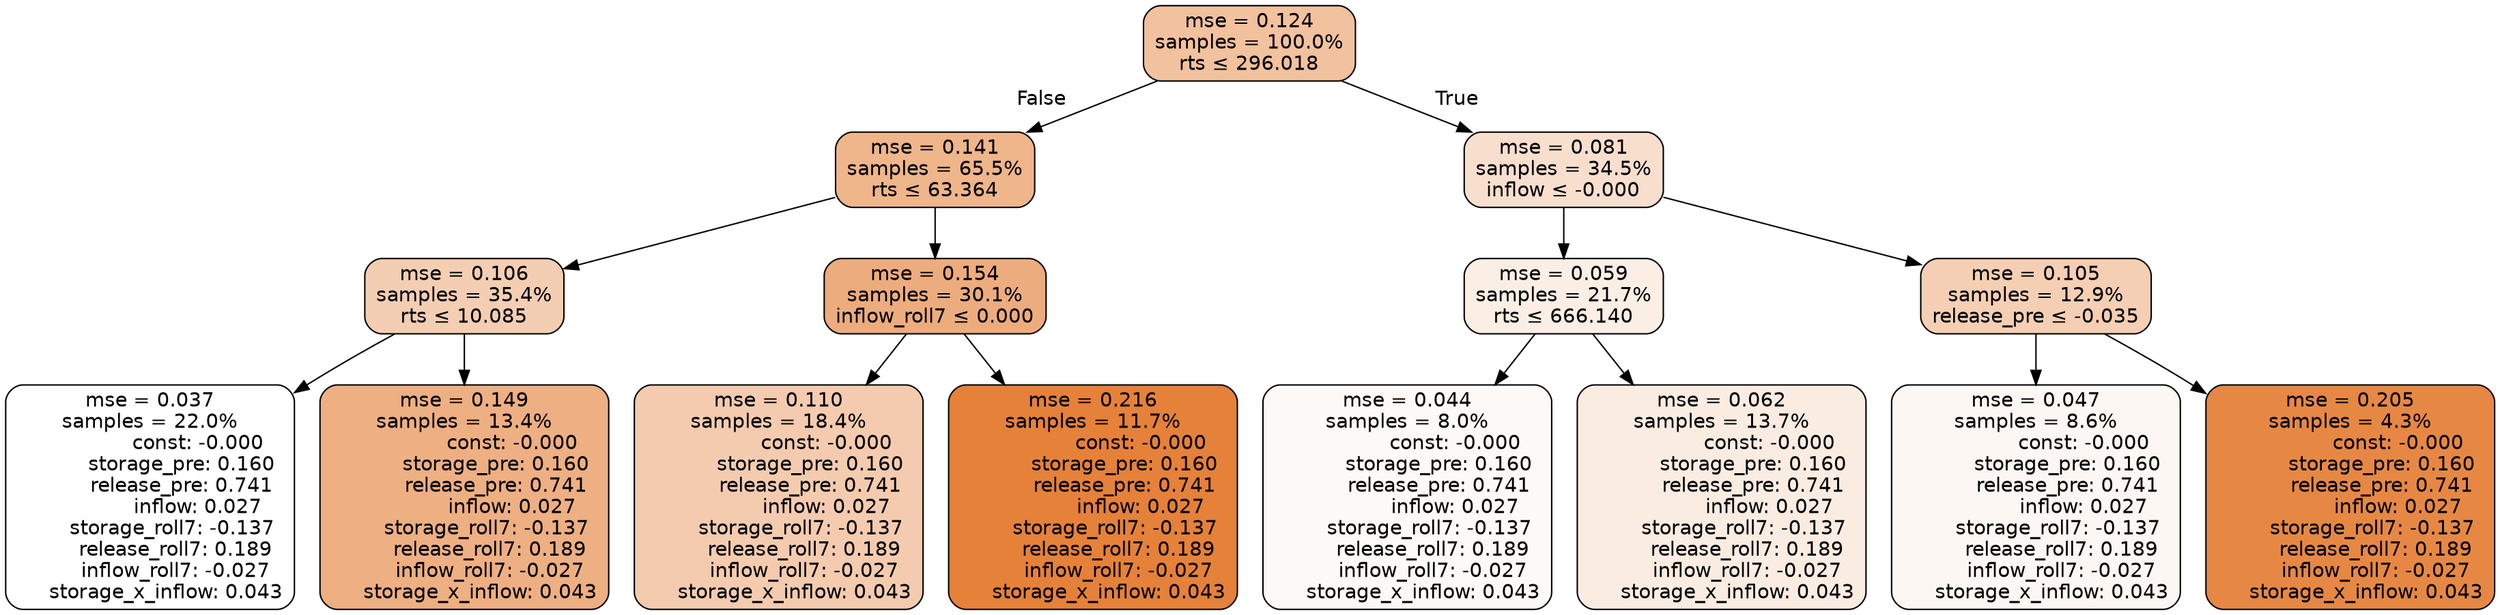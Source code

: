 digraph tree {
node [shape=rectangle, style="filled, rounded", color="black", fontname=helvetica] ;
edge [fontname=helvetica] ;
	"0" [label="mse = 0.124
samples = 100.0%
rts &le; 296.018", fillcolor="#f2c19e"]
	"1" [label="mse = 0.141
samples = 65.5%
rts &le; 63.364", fillcolor="#efb58b"]
	"2" [label="mse = 0.106
samples = 35.4%
rts &le; 10.085", fillcolor="#f4ceb2"]
	"3" [label="mse = 0.037
samples = 22.0%
               const: -0.000
          storage_pre: 0.160
          release_pre: 0.741
               inflow: 0.027
       storage_roll7: -0.137
        release_roll7: 0.189
        inflow_roll7: -0.027
     storage_x_inflow: 0.043", fillcolor="#ffffff"]
	"4" [label="mse = 0.149
samples = 13.4%
               const: -0.000
          storage_pre: 0.160
          release_pre: 0.741
               inflow: 0.027
       storage_roll7: -0.137
        release_roll7: 0.189
        inflow_roll7: -0.027
     storage_x_inflow: 0.043", fillcolor="#eeaf82"]
	"5" [label="mse = 0.154
samples = 30.1%
inflow_roll7 &le; 0.000", fillcolor="#edac7d"]
	"6" [label="mse = 0.110
samples = 18.4%
               const: -0.000
          storage_pre: 0.160
          release_pre: 0.741
               inflow: 0.027
       storage_roll7: -0.137
        release_roll7: 0.189
        inflow_roll7: -0.027
     storage_x_inflow: 0.043", fillcolor="#f4cbae"]
	"7" [label="mse = 0.216
samples = 11.7%
               const: -0.000
          storage_pre: 0.160
          release_pre: 0.741
               inflow: 0.027
       storage_roll7: -0.137
        release_roll7: 0.189
        inflow_roll7: -0.027
     storage_x_inflow: 0.043", fillcolor="#e58139"]
	"8" [label="mse = 0.081
samples = 34.5%
inflow &le; -0.000", fillcolor="#f8dfcd"]
	"9" [label="mse = 0.059
samples = 21.7%
rts &le; 666.140", fillcolor="#fbefe5"]
	"10" [label="mse = 0.044
samples = 8.0%
               const: -0.000
          storage_pre: 0.160
          release_pre: 0.741
               inflow: 0.027
       storage_roll7: -0.137
        release_roll7: 0.189
        inflow_roll7: -0.027
     storage_x_inflow: 0.043", fillcolor="#fdf9f6"]
	"11" [label="mse = 0.062
samples = 13.7%
               const: -0.000
          storage_pre: 0.160
          release_pre: 0.741
               inflow: 0.027
       storage_roll7: -0.137
        release_roll7: 0.189
        inflow_roll7: -0.027
     storage_x_inflow: 0.043", fillcolor="#fbece2"]
	"12" [label="mse = 0.105
samples = 12.9%
release_pre &le; -0.035", fillcolor="#f5cfb3"]
	"13" [label="mse = 0.047
samples = 8.6%
               const: -0.000
          storage_pre: 0.160
          release_pre: 0.741
               inflow: 0.027
       storage_roll7: -0.137
        release_roll7: 0.189
        inflow_roll7: -0.027
     storage_x_inflow: 0.043", fillcolor="#fdf7f3"]
	"14" [label="mse = 0.205
samples = 4.3%
               const: -0.000
          storage_pre: 0.160
          release_pre: 0.741
               inflow: 0.027
       storage_roll7: -0.137
        release_roll7: 0.189
        inflow_roll7: -0.027
     storage_x_inflow: 0.043", fillcolor="#e68844"]

	"0" -> "1" [labeldistance=2.5, labelangle=45, headlabel="False"]
	"1" -> "2"
	"2" -> "3"
	"2" -> "4"
	"1" -> "5"
	"5" -> "6"
	"5" -> "7"
	"0" -> "8" [labeldistance=2.5, labelangle=-45, headlabel="True"]
	"8" -> "9"
	"9" -> "10"
	"9" -> "11"
	"8" -> "12"
	"12" -> "13"
	"12" -> "14"
}